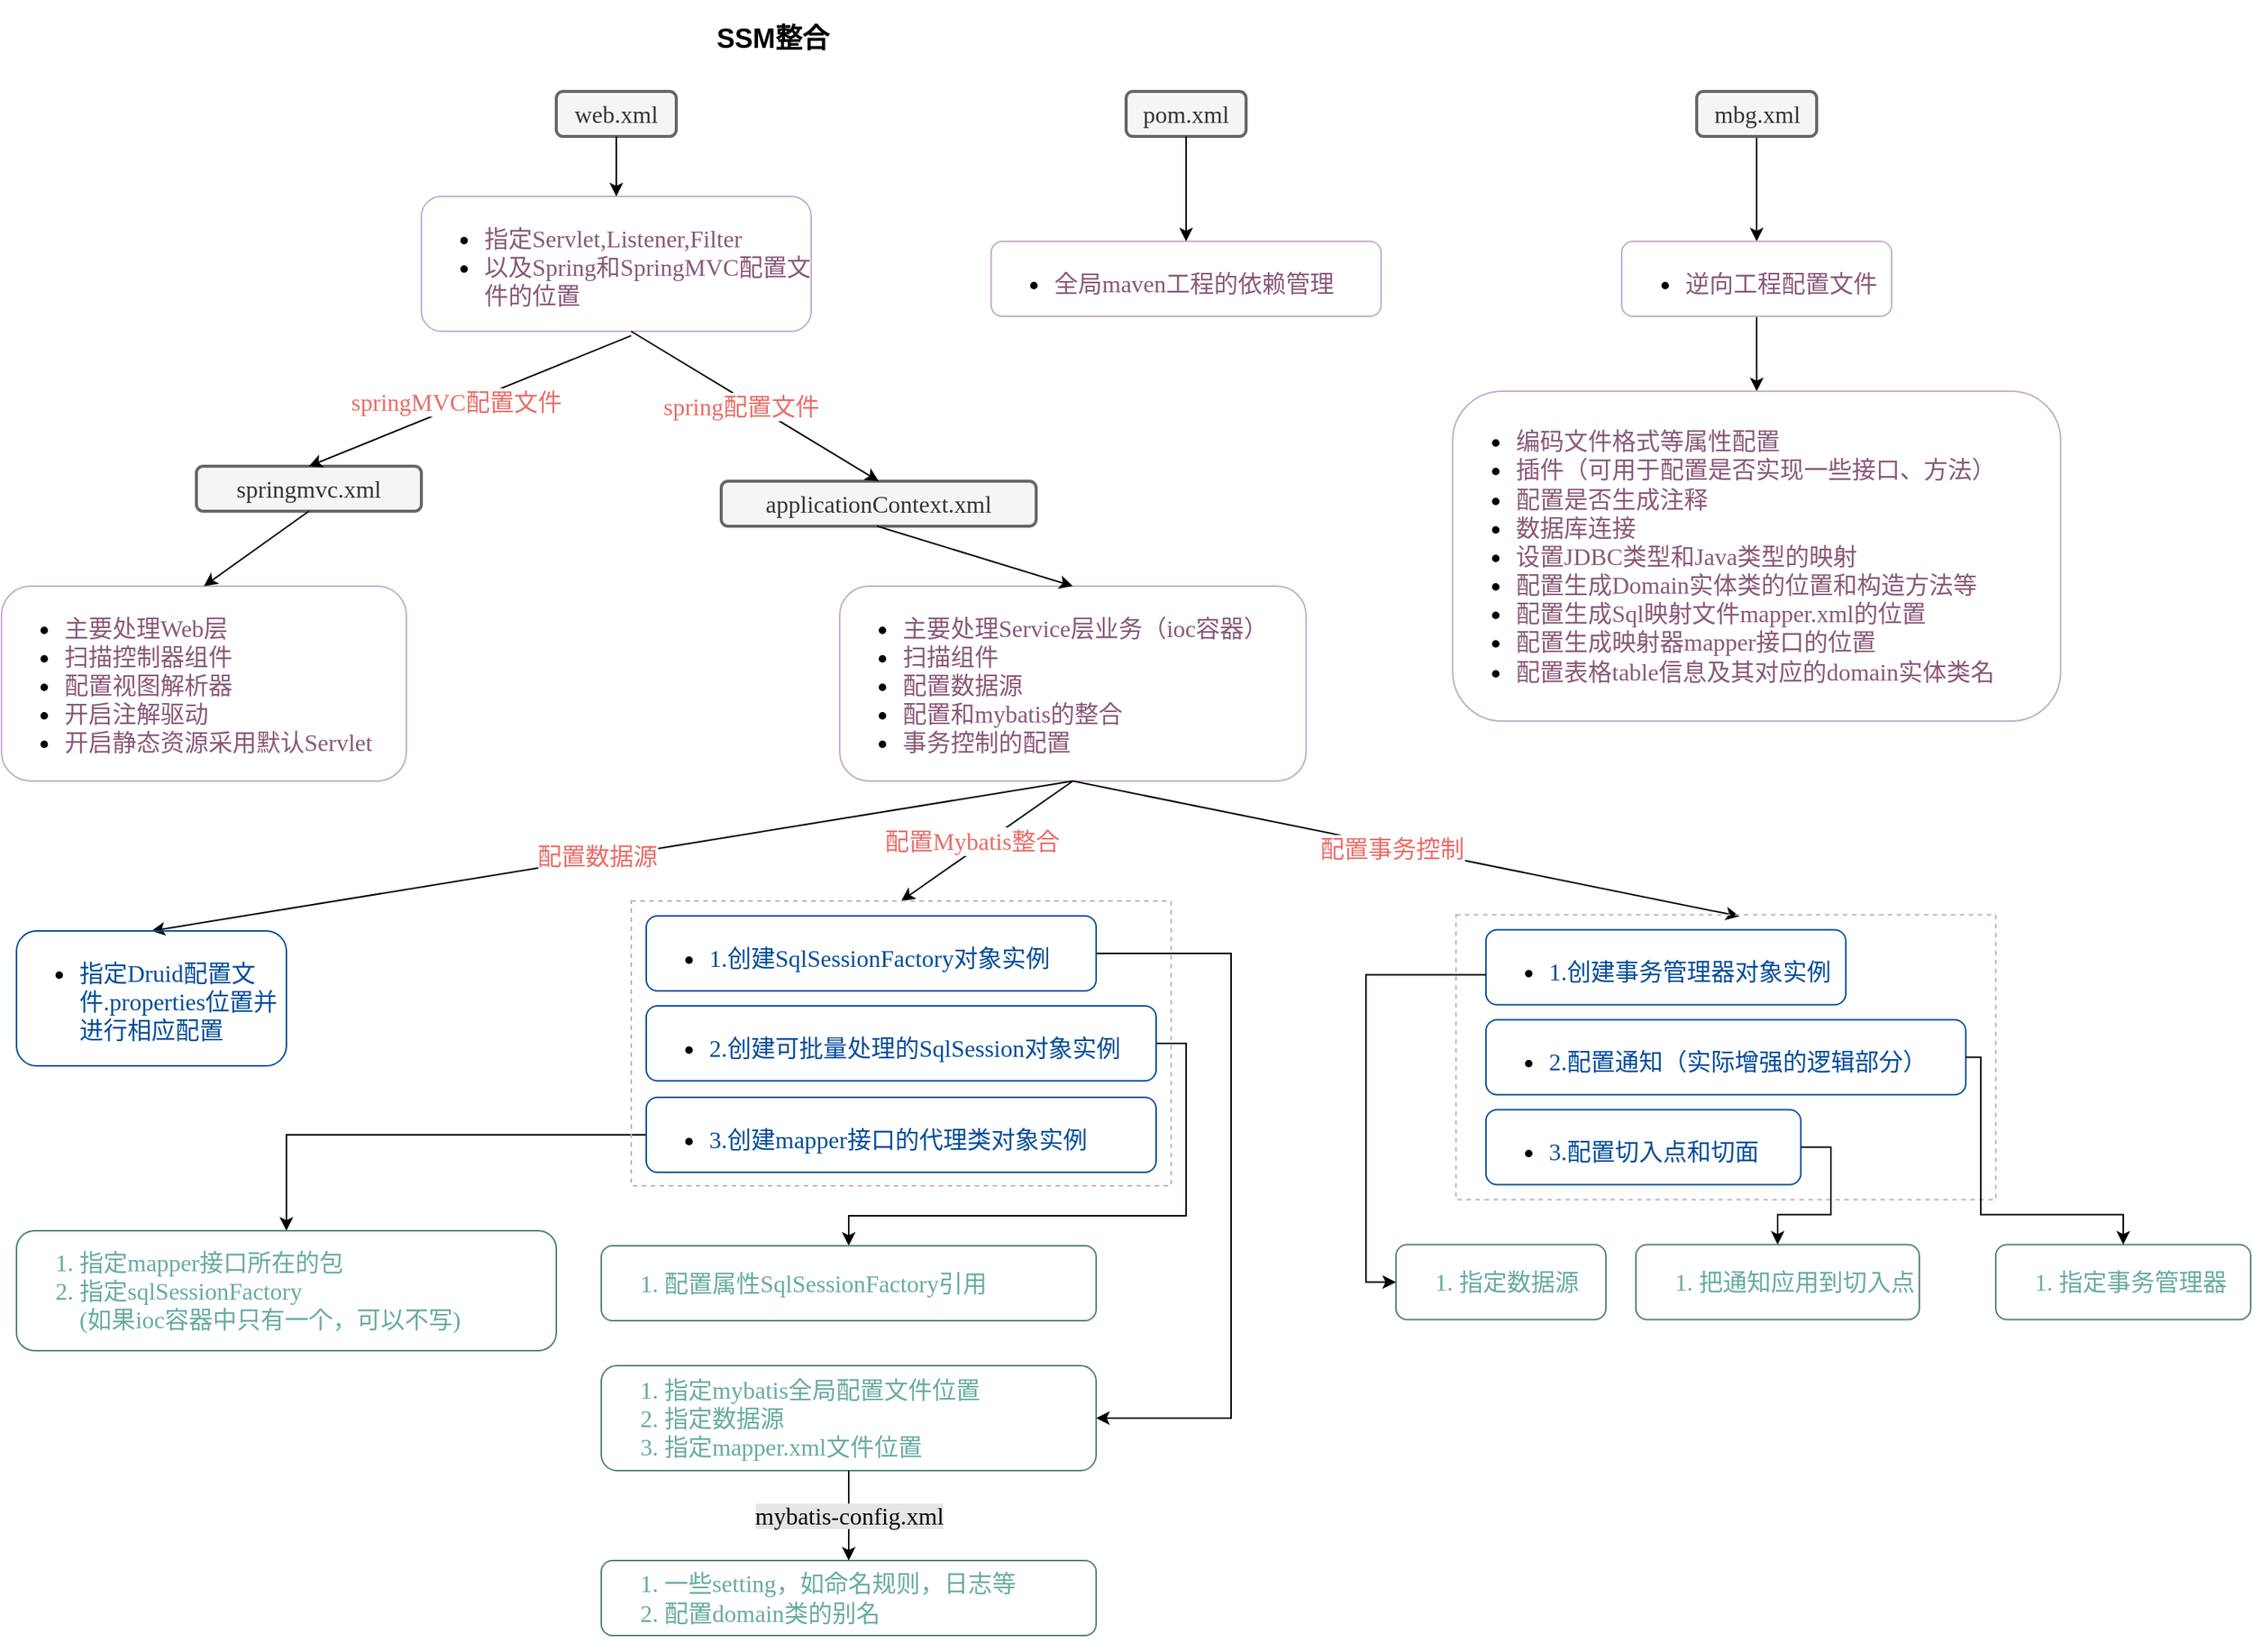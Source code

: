 <mxfile version="15.6.8" type="github">
  <diagram id="yV3LQ3wNmJyPTBkd8FQZ" name="第 1 页">
    <mxGraphModel dx="2249" dy="761" grid="1" gridSize="10" guides="1" tooltips="1" connect="1" arrows="1" fold="1" page="1" pageScale="1" pageWidth="827" pageHeight="1169" math="0" shadow="0">
      <root>
        <mxCell id="0" />
        <mxCell id="1" parent="0" />
        <mxCell id="0PBzpLBy_FoYPidOerjF-1" value="&lt;h2&gt;SSM整合&lt;/h2&gt;" style="text;html=1;align=center;verticalAlign=middle;resizable=0;points=[];autosize=1;strokeColor=none;fillColor=none;" vertex="1" parent="1">
          <mxGeometry x="369" y="20" width="90" height="50" as="geometry" />
        </mxCell>
        <mxCell id="0PBzpLBy_FoYPidOerjF-3" value="&lt;font face=&quot;Verdana&quot; style=&quot;font-size: 16px&quot;&gt;pom.xml&lt;/font&gt;" style="rounded=1;whiteSpace=wrap;html=1;fillColor=#f5f5f5;fontColor=#333333;strokeColor=#666666;strokeWidth=2;" vertex="1" parent="1">
          <mxGeometry x="650" y="80" width="80" height="30" as="geometry" />
        </mxCell>
        <mxCell id="0PBzpLBy_FoYPidOerjF-9" value="&lt;ul&gt;&lt;li&gt;&lt;font face=&quot;Comic Sans MS&quot; color=&quot;#8a5777&quot; style=&quot;line-height: 1.2&quot;&gt;全局maven工程的依赖管理&lt;/font&gt;&lt;/li&gt;&lt;/ul&gt;" style="text;strokeColor=#C3ABD0;fillColor=none;html=1;whiteSpace=wrap;verticalAlign=middle;overflow=hidden;fontFamily=Verdana;fontSize=16;rounded=1;glass=0;" vertex="1" parent="1">
          <mxGeometry x="560" y="180" width="260" height="50" as="geometry" />
        </mxCell>
        <mxCell id="0PBzpLBy_FoYPidOerjF-12" value="" style="endArrow=classic;html=1;rounded=0;fontFamily=Comic Sans MS;fontSize=16;fontColor=#8A5777;exitX=0.5;exitY=1;exitDx=0;exitDy=0;entryX=0.5;entryY=0;entryDx=0;entryDy=0;" edge="1" parent="1" source="0PBzpLBy_FoYPidOerjF-3" target="0PBzpLBy_FoYPidOerjF-9">
          <mxGeometry width="50" height="50" relative="1" as="geometry">
            <mxPoint x="440" y="330" as="sourcePoint" />
            <mxPoint x="-120" y="140" as="targetPoint" />
          </mxGeometry>
        </mxCell>
        <mxCell id="0PBzpLBy_FoYPidOerjF-13" value="&lt;font face=&quot;Verdana&quot; style=&quot;font-size: 16px&quot;&gt;web.xml&lt;/font&gt;" style="rounded=1;whiteSpace=wrap;html=1;fillColor=#f5f5f5;fontColor=#333333;strokeColor=#666666;strokeWidth=2;" vertex="1" parent="1">
          <mxGeometry x="270" y="80" width="80" height="30" as="geometry" />
        </mxCell>
        <mxCell id="0PBzpLBy_FoYPidOerjF-14" value="&lt;ul&gt;&lt;li&gt;&lt;font color=&quot;#8a5777&quot; face=&quot;Comic Sans MS&quot;&gt;指定Servlet,Listener,Filter&lt;/font&gt;&lt;/li&gt;&lt;li&gt;&lt;font color=&quot;#8a5777&quot; face=&quot;Comic Sans MS&quot;&gt;以及Spring和SpringMVC配置文件的位置&lt;/font&gt;&lt;/li&gt;&lt;/ul&gt;" style="text;strokeColor=#C3ABD0;fillColor=none;html=1;whiteSpace=wrap;verticalAlign=middle;overflow=hidden;fontFamily=Verdana;fontSize=16;rounded=1;glass=0;" vertex="1" parent="1">
          <mxGeometry x="180" y="150" width="260" height="90" as="geometry" />
        </mxCell>
        <mxCell id="0PBzpLBy_FoYPidOerjF-16" value="" style="endArrow=classic;html=1;rounded=0;fontFamily=Comic Sans MS;fontSize=16;fontColor=#8A5777;exitX=0.5;exitY=1;exitDx=0;exitDy=0;entryX=0.5;entryY=0;entryDx=0;entryDy=0;" edge="1" parent="1" source="0PBzpLBy_FoYPidOerjF-13" target="0PBzpLBy_FoYPidOerjF-14">
          <mxGeometry width="50" height="50" relative="1" as="geometry">
            <mxPoint x="440" y="210" as="sourcePoint" />
            <mxPoint x="490" y="160" as="targetPoint" />
          </mxGeometry>
        </mxCell>
        <mxCell id="0PBzpLBy_FoYPidOerjF-17" value="&lt;font face=&quot;Verdana&quot; style=&quot;font-size: 16px&quot;&gt;springmvc.xml&lt;/font&gt;" style="rounded=1;whiteSpace=wrap;html=1;fillColor=#f5f5f5;fontColor=#333333;strokeColor=#666666;strokeWidth=2;" vertex="1" parent="1">
          <mxGeometry x="30" y="330" width="150" height="30" as="geometry" />
        </mxCell>
        <mxCell id="0PBzpLBy_FoYPidOerjF-18" value="&lt;font face=&quot;Verdana&quot; style=&quot;font-size: 16px&quot;&gt;applicationContext.xml&lt;/font&gt;" style="rounded=1;whiteSpace=wrap;html=1;fillColor=#f5f5f5;fontColor=#333333;strokeColor=#666666;strokeWidth=2;" vertex="1" parent="1">
          <mxGeometry x="380" y="340" width="210" height="30" as="geometry" />
        </mxCell>
        <mxCell id="0PBzpLBy_FoYPidOerjF-19" value="" style="endArrow=classic;html=1;rounded=0;fontFamily=Comic Sans MS;fontSize=16;fontColor=#8A5777;exitX=0.538;exitY=1.033;exitDx=0;exitDy=0;exitPerimeter=0;entryX=0.5;entryY=0;entryDx=0;entryDy=0;" edge="1" parent="1" source="0PBzpLBy_FoYPidOerjF-14" target="0PBzpLBy_FoYPidOerjF-17">
          <mxGeometry relative="1" as="geometry">
            <mxPoint x="450" y="260" as="sourcePoint" />
            <mxPoint x="550" y="260" as="targetPoint" />
            <Array as="points" />
          </mxGeometry>
        </mxCell>
        <mxCell id="0PBzpLBy_FoYPidOerjF-20" value="&lt;font color=&quot;#ea6b66&quot;&gt;springMVC配置文件&lt;/font&gt;" style="edgeLabel;resizable=0;html=1;align=center;verticalAlign=middle;rounded=1;glass=0;fontFamily=Comic Sans MS;fontSize=16;fontColor=#8A5777;strokeColor=#C3ABD0;strokeWidth=2;" connectable="0" vertex="1" parent="0PBzpLBy_FoYPidOerjF-19">
          <mxGeometry relative="1" as="geometry">
            <mxPoint x="-10" as="offset" />
          </mxGeometry>
        </mxCell>
        <mxCell id="0PBzpLBy_FoYPidOerjF-21" value="" style="endArrow=classic;html=1;rounded=0;fontFamily=Comic Sans MS;fontSize=16;fontColor=#8A5777;exitX=0.538;exitY=1;exitDx=0;exitDy=0;exitPerimeter=0;entryX=0.5;entryY=0;entryDx=0;entryDy=0;" edge="1" parent="1" source="0PBzpLBy_FoYPidOerjF-14" target="0PBzpLBy_FoYPidOerjF-18">
          <mxGeometry relative="1" as="geometry">
            <mxPoint x="319.88" y="252.97" as="sourcePoint" />
            <mxPoint x="115" y="340" as="targetPoint" />
            <Array as="points" />
          </mxGeometry>
        </mxCell>
        <mxCell id="0PBzpLBy_FoYPidOerjF-22" value="&lt;font color=&quot;#ea6b66&quot;&gt;spring配置文件&lt;/font&gt;" style="edgeLabel;resizable=0;html=1;align=center;verticalAlign=middle;rounded=1;glass=0;fontFamily=Comic Sans MS;fontSize=16;fontColor=#8A5777;strokeColor=#C3ABD0;strokeWidth=2;" connectable="0" vertex="1" parent="0PBzpLBy_FoYPidOerjF-21">
          <mxGeometry relative="1" as="geometry">
            <mxPoint x="-10" as="offset" />
          </mxGeometry>
        </mxCell>
        <mxCell id="0PBzpLBy_FoYPidOerjF-23" value="&lt;ul&gt;&lt;li&gt;&lt;font color=&quot;#8a5777&quot; face=&quot;Comic Sans MS&quot;&gt;主要处理Web层&lt;/font&gt;&lt;/li&gt;&lt;li&gt;&lt;font color=&quot;#8a5777&quot; face=&quot;Comic Sans MS&quot;&gt;扫描控制器组件&lt;/font&gt;&lt;/li&gt;&lt;li&gt;&lt;font color=&quot;#8a5777&quot; face=&quot;Comic Sans MS&quot;&gt;配置视图解析器&lt;/font&gt;&lt;/li&gt;&lt;li&gt;&lt;font color=&quot;#8a5777&quot; face=&quot;Comic Sans MS&quot;&gt;开启注解驱动&lt;/font&gt;&lt;/li&gt;&lt;li&gt;&lt;font color=&quot;#8a5777&quot; face=&quot;Comic Sans MS&quot;&gt;开启静态资源采用默认Servlet&lt;/font&gt;&lt;/li&gt;&lt;/ul&gt;" style="text;strokeColor=#C3ABD0;fillColor=none;html=1;whiteSpace=wrap;verticalAlign=middle;overflow=hidden;fontFamily=Verdana;fontSize=16;rounded=1;glass=0;" vertex="1" parent="1">
          <mxGeometry x="-100" y="410" width="270" height="130" as="geometry" />
        </mxCell>
        <mxCell id="0PBzpLBy_FoYPidOerjF-24" value="" style="endArrow=classic;html=1;rounded=0;fontFamily=Comic Sans MS;fontSize=16;fontColor=#8A5777;exitX=0.5;exitY=1;exitDx=0;exitDy=0;entryX=0.5;entryY=0;entryDx=0;entryDy=0;" edge="1" parent="1" source="0PBzpLBy_FoYPidOerjF-17" target="0PBzpLBy_FoYPidOerjF-23">
          <mxGeometry width="50" height="50" relative="1" as="geometry">
            <mxPoint x="40" y="120" as="sourcePoint" />
            <mxPoint x="40" y="170" as="targetPoint" />
          </mxGeometry>
        </mxCell>
        <mxCell id="0PBzpLBy_FoYPidOerjF-25" value="&lt;ul&gt;&lt;li&gt;&lt;font color=&quot;#8a5777&quot; face=&quot;Comic Sans MS&quot;&gt;主要处理Service层业务（ioc容器）&lt;/font&gt;&lt;/li&gt;&lt;li&gt;&lt;font color=&quot;#8a5777&quot; face=&quot;Comic Sans MS&quot;&gt;扫描组件&lt;/font&gt;&lt;/li&gt;&lt;li&gt;&lt;font color=&quot;#8a5777&quot; face=&quot;Comic Sans MS&quot;&gt;配置数据源&lt;/font&gt;&lt;/li&gt;&lt;li&gt;&lt;font color=&quot;#8a5777&quot; face=&quot;Comic Sans MS&quot;&gt;配置和mybatis的整合&lt;/font&gt;&lt;/li&gt;&lt;li&gt;&lt;font color=&quot;#8a5777&quot; face=&quot;Comic Sans MS&quot;&gt;事务控制的配置&lt;/font&gt;&lt;/li&gt;&lt;/ul&gt;" style="text;strokeColor=#C3ABD0;fillColor=none;html=1;whiteSpace=wrap;verticalAlign=middle;overflow=hidden;fontFamily=Verdana;fontSize=16;rounded=1;glass=0;" vertex="1" parent="1">
          <mxGeometry x="459" y="410" width="311" height="130" as="geometry" />
        </mxCell>
        <mxCell id="0PBzpLBy_FoYPidOerjF-26" value="" style="endArrow=classic;html=1;rounded=0;fontFamily=Comic Sans MS;fontSize=16;fontColor=#8A5777;exitX=0.5;exitY=1;exitDx=0;exitDy=0;entryX=0.5;entryY=0;entryDx=0;entryDy=0;" edge="1" parent="1" target="0PBzpLBy_FoYPidOerjF-25">
          <mxGeometry width="50" height="50" relative="1" as="geometry">
            <mxPoint x="484" y="370" as="sourcePoint" />
            <mxPoint x="419" y="180" as="targetPoint" />
          </mxGeometry>
        </mxCell>
        <mxCell id="0PBzpLBy_FoYPidOerjF-28" value="" style="endArrow=classic;html=1;rounded=0;fontFamily=Comic Sans MS;fontSize=16;fontColor=#8A5777;exitX=0.5;exitY=1;exitDx=0;exitDy=0;entryX=0.5;entryY=0;entryDx=0;entryDy=0;" edge="1" parent="1" target="0PBzpLBy_FoYPidOerjF-30" source="0PBzpLBy_FoYPidOerjF-25">
          <mxGeometry relative="1" as="geometry">
            <mxPoint x="445.0" y="510" as="sourcePoint" />
            <mxPoint x="160" y="597.03" as="targetPoint" />
            <Array as="points" />
          </mxGeometry>
        </mxCell>
        <mxCell id="0PBzpLBy_FoYPidOerjF-29" value="&lt;font color=&quot;#ea6b66&quot;&gt;配置数据源&lt;/font&gt;" style="edgeLabel;resizable=0;html=1;align=center;verticalAlign=middle;rounded=1;glass=0;fontFamily=Comic Sans MS;fontSize=16;fontColor=#8A5777;strokeColor=#C3ABD0;strokeWidth=2;" connectable="0" vertex="1" parent="0PBzpLBy_FoYPidOerjF-28">
          <mxGeometry relative="1" as="geometry">
            <mxPoint x="-10" as="offset" />
          </mxGeometry>
        </mxCell>
        <mxCell id="0PBzpLBy_FoYPidOerjF-30" value="&lt;ul&gt;&lt;li&gt;&lt;font face=&quot;Comic Sans MS&quot; color=&quot;#004c99&quot;&gt;指定Druid配置文件.properties位置并进行相应配置&lt;/font&gt;&lt;/li&gt;&lt;/ul&gt;" style="text;strokeColor=#004C99;fillColor=none;html=1;whiteSpace=wrap;verticalAlign=middle;overflow=hidden;fontFamily=Verdana;fontSize=16;rounded=1;glass=0;" vertex="1" parent="1">
          <mxGeometry x="-90" y="640" width="180" height="90" as="geometry" />
        </mxCell>
        <mxCell id="0PBzpLBy_FoYPidOerjF-32" value="" style="endArrow=classic;html=1;rounded=0;fontFamily=Comic Sans MS;fontSize=16;fontColor=#8A5777;exitX=0.5;exitY=1;exitDx=0;exitDy=0;entryX=0.5;entryY=0;entryDx=0;entryDy=0;" edge="1" parent="1" target="0PBzpLBy_FoYPidOerjF-53" source="0PBzpLBy_FoYPidOerjF-25">
          <mxGeometry relative="1" as="geometry">
            <mxPoint x="814" y="600" as="sourcePoint" />
            <mxPoint x="380" y="657.03" as="targetPoint" />
            <Array as="points" />
          </mxGeometry>
        </mxCell>
        <mxCell id="0PBzpLBy_FoYPidOerjF-33" value="&lt;font color=&quot;#ea6b66&quot;&gt;配置Mybatis整合&lt;/font&gt;" style="edgeLabel;resizable=0;html=1;align=center;verticalAlign=middle;rounded=1;glass=0;fontFamily=Comic Sans MS;fontSize=16;fontColor=#8A5777;strokeColor=#C3ABD0;strokeWidth=2;" connectable="0" vertex="1" parent="0PBzpLBy_FoYPidOerjF-32">
          <mxGeometry relative="1" as="geometry">
            <mxPoint x="-10" as="offset" />
          </mxGeometry>
        </mxCell>
        <mxCell id="0PBzpLBy_FoYPidOerjF-54" value="" style="edgeStyle=orthogonalEdgeStyle;rounded=0;orthogonalLoop=1;jettySize=auto;html=1;fontFamily=Comic Sans MS;fontSize=16;fontColor=#EA6B66;entryX=1;entryY=0.5;entryDx=0;entryDy=0;" edge="1" parent="1" source="0PBzpLBy_FoYPidOerjF-34" target="0PBzpLBy_FoYPidOerjF-52">
          <mxGeometry relative="1" as="geometry">
            <Array as="points">
              <mxPoint x="720" y="655" />
              <mxPoint x="720" y="965" />
            </Array>
          </mxGeometry>
        </mxCell>
        <mxCell id="0PBzpLBy_FoYPidOerjF-35" value="" style="endArrow=classic;html=1;rounded=0;fontFamily=Comic Sans MS;fontSize=16;fontColor=#8A5777;exitX=0.5;exitY=1;exitDx=0;exitDy=0;entryX=0.525;entryY=0.005;entryDx=0;entryDy=0;entryPerimeter=0;" edge="1" parent="1" target="0PBzpLBy_FoYPidOerjF-76" source="0PBzpLBy_FoYPidOerjF-25">
          <mxGeometry relative="1" as="geometry">
            <mxPoint x="1274" y="550" as="sourcePoint" />
            <mxPoint x="840" y="607.03" as="targetPoint" />
            <Array as="points" />
          </mxGeometry>
        </mxCell>
        <mxCell id="0PBzpLBy_FoYPidOerjF-36" value="&lt;font color=&quot;#ea6b66&quot;&gt;配置事务控制&lt;/font&gt;" style="edgeLabel;resizable=0;html=1;align=center;verticalAlign=middle;rounded=1;glass=0;fontFamily=Comic Sans MS;fontSize=16;fontColor=#8A5777;strokeColor=#C3ABD0;strokeWidth=2;" connectable="0" vertex="1" parent="0PBzpLBy_FoYPidOerjF-35">
          <mxGeometry relative="1" as="geometry">
            <mxPoint x="-10" as="offset" />
          </mxGeometry>
        </mxCell>
        <mxCell id="0PBzpLBy_FoYPidOerjF-59" value="" style="edgeStyle=orthogonalEdgeStyle;rounded=0;orthogonalLoop=1;jettySize=auto;html=1;fontFamily=Comic Sans MS;fontSize=16;fontColor=#67AB9F;exitX=1;exitY=0.5;exitDx=0;exitDy=0;entryX=0.5;entryY=0;entryDx=0;entryDy=0;" edge="1" parent="1" source="0PBzpLBy_FoYPidOerjF-46" target="0PBzpLBy_FoYPidOerjF-55">
          <mxGeometry relative="1" as="geometry">
            <Array as="points">
              <mxPoint x="690" y="715" />
              <mxPoint x="690" y="830" />
              <mxPoint x="465" y="830" />
            </Array>
          </mxGeometry>
        </mxCell>
        <mxCell id="0PBzpLBy_FoYPidOerjF-61" value="" style="edgeStyle=orthogonalEdgeStyle;rounded=0;orthogonalLoop=1;jettySize=auto;html=1;fontFamily=Comic Sans MS;fontSize=16;fontColor=#67AB9F;" edge="1" parent="1" source="0PBzpLBy_FoYPidOerjF-47" target="0PBzpLBy_FoYPidOerjF-60">
          <mxGeometry relative="1" as="geometry" />
        </mxCell>
        <mxCell id="0PBzpLBy_FoYPidOerjF-52" value="&lt;blockquote style=&quot;margin: 0 0 0 40px ; border: none ; padding: 0px&quot;&gt;&lt;/blockquote&gt;&lt;font color=&quot;#67ab9f&quot;&gt;&lt;ol&gt;&lt;li&gt;&lt;font color=&quot;#67ab9f&quot;&gt;&lt;span&gt;指定mybatis全局配置文件位置&lt;/span&gt;&lt;/font&gt;&lt;/li&gt;&lt;li&gt;&lt;font color=&quot;#67ab9f&quot;&gt;&lt;span&gt;指定数据源&lt;/span&gt;&lt;/font&gt;&lt;/li&gt;&lt;li&gt;&lt;font color=&quot;#67ab9f&quot;&gt;&lt;span&gt;指定mapper.xml文件位置&lt;/span&gt;&lt;/font&gt;&lt;/li&gt;&lt;/ol&gt;&lt;/font&gt;&lt;blockquote style=&quot;margin: 0 0 0 40px ; border: none ; padding: 0px&quot;&gt;&lt;/blockquote&gt;" style="rounded=1;whiteSpace=wrap;html=1;glass=0;labelBackgroundColor=none;fontFamily=Comic Sans MS;fontSize=16;fontColor=#EA6B66;strokeColor=#4D8077;strokeWidth=1;align=left;fillColor=none;" vertex="1" parent="1">
          <mxGeometry x="300" y="930" width="330" height="70" as="geometry" />
        </mxCell>
        <mxCell id="0PBzpLBy_FoYPidOerjF-55" value="&lt;blockquote style=&quot;margin: 0 0 0 40px ; border: none ; padding: 0px&quot;&gt;&lt;/blockquote&gt;&lt;font color=&quot;#67ab9f&quot;&gt;&lt;ol&gt;&lt;li&gt;配置属性SqlSessionFactory引用&lt;/li&gt;&lt;/ol&gt;&lt;/font&gt;&lt;blockquote style=&quot;margin: 0 0 0 40px ; border: none ; padding: 0px&quot;&gt;&lt;/blockquote&gt;" style="rounded=1;whiteSpace=wrap;html=1;glass=0;labelBackgroundColor=none;fontFamily=Comic Sans MS;fontSize=16;fontColor=#EA6B66;strokeColor=#4D8077;strokeWidth=1;align=left;fillColor=none;" vertex="1" parent="1">
          <mxGeometry x="300" y="850" width="330" height="50" as="geometry" />
        </mxCell>
        <mxCell id="0PBzpLBy_FoYPidOerjF-56" value="" style="endArrow=classic;html=1;rounded=0;fontFamily=Comic Sans MS;fontSize=16;fontColor=#67AB9F;exitX=0.5;exitY=1;exitDx=0;exitDy=0;entryX=0.5;entryY=0;entryDx=0;entryDy=0;" edge="1" parent="1" source="0PBzpLBy_FoYPidOerjF-52" target="0PBzpLBy_FoYPidOerjF-58">
          <mxGeometry relative="1" as="geometry">
            <mxPoint x="580" y="910" as="sourcePoint" />
            <mxPoint x="1040" y="955" as="targetPoint" />
          </mxGeometry>
        </mxCell>
        <mxCell id="0PBzpLBy_FoYPidOerjF-57" value="&lt;font color=&quot;#050505&quot; style=&quot;background-color: rgb(230 , 230 , 230)&quot;&gt;mybatis-config.xml&lt;/font&gt;" style="edgeLabel;resizable=0;html=1;align=center;verticalAlign=middle;rounded=0;glass=0;dashed=1;labelBackgroundColor=none;fontFamily=Comic Sans MS;fontSize=16;fontColor=#67AB9F;strokeColor=#4D8077;strokeWidth=1;fillColor=none;" connectable="0" vertex="1" parent="0PBzpLBy_FoYPidOerjF-56">
          <mxGeometry relative="1" as="geometry" />
        </mxCell>
        <mxCell id="0PBzpLBy_FoYPidOerjF-58" value="&lt;blockquote style=&quot;margin: 0 0 0 40px ; border: none ; padding: 0px&quot;&gt;&lt;/blockquote&gt;&lt;font color=&quot;#67ab9f&quot;&gt;&lt;ol&gt;&lt;li&gt;一些setting，如命名规则，日志等&lt;/li&gt;&lt;li&gt;配置domain类的别名&lt;/li&gt;&lt;/ol&gt;&lt;/font&gt;&lt;blockquote style=&quot;margin: 0 0 0 40px ; border: none ; padding: 0px&quot;&gt;&lt;/blockquote&gt;" style="rounded=1;whiteSpace=wrap;html=1;glass=0;labelBackgroundColor=none;fontFamily=Comic Sans MS;fontSize=16;fontColor=#EA6B66;strokeColor=#4D8077;strokeWidth=1;align=left;fillColor=none;" vertex="1" parent="1">
          <mxGeometry x="300" y="1060" width="330" height="50" as="geometry" />
        </mxCell>
        <mxCell id="0PBzpLBy_FoYPidOerjF-60" value="&lt;blockquote style=&quot;margin: 0 0 0 40px ; border: none ; padding: 0px&quot;&gt;&lt;/blockquote&gt;&lt;font color=&quot;#67ab9f&quot;&gt;&lt;ol&gt;&lt;li&gt;指定mapper接口所在的包&lt;/li&gt;&lt;li&gt;指定sqlSessionFactory&lt;br&gt;(如果ioc容器中只有一个，可以不写)&lt;/li&gt;&lt;/ol&gt;&lt;/font&gt;&lt;blockquote style=&quot;margin: 0 0 0 40px ; border: none ; padding: 0px&quot;&gt;&lt;/blockquote&gt;" style="rounded=1;whiteSpace=wrap;html=1;glass=0;labelBackgroundColor=none;fontFamily=Comic Sans MS;fontSize=16;fontColor=#EA6B66;strokeColor=#4D8077;strokeWidth=1;align=left;fillColor=none;" vertex="1" parent="1">
          <mxGeometry x="-90" y="840" width="360" height="80" as="geometry" />
        </mxCell>
        <mxCell id="0PBzpLBy_FoYPidOerjF-64" value="" style="group;dashed=1;fillColor=none;strokeColor=#004C99;rounded=0;" vertex="1" connectable="0" parent="1">
          <mxGeometry x="320" y="620" width="360" height="190" as="geometry" />
        </mxCell>
        <mxCell id="0PBzpLBy_FoYPidOerjF-53" value="&lt;div&gt;&lt;font color=&quot;#8a5777&quot; face=&quot;Comic Sans MS&quot;&gt;&lt;br&gt;&lt;/font&gt;&lt;/div&gt;" style="text;strokeColor=#C3ABD0;fillColor=none;html=1;whiteSpace=wrap;verticalAlign=middle;overflow=hidden;fontFamily=Verdana;fontSize=16;rounded=0;glass=0;dashed=1;" vertex="1" parent="0PBzpLBy_FoYPidOerjF-64">
          <mxGeometry width="360" height="190" as="geometry" />
        </mxCell>
        <mxCell id="0PBzpLBy_FoYPidOerjF-63" value="" style="group" vertex="1" connectable="0" parent="0PBzpLBy_FoYPidOerjF-64">
          <mxGeometry x="10" y="10" width="340" height="171" as="geometry" />
        </mxCell>
        <mxCell id="0PBzpLBy_FoYPidOerjF-34" value="&lt;ul&gt;&lt;li&gt;&lt;font face=&quot;Comic Sans MS&quot; color=&quot;#004c99&quot;&gt;1.创建SqlSessionFactory对象实例&lt;/font&gt;&lt;/li&gt;&lt;/ul&gt;" style="text;strokeColor=#004C99;fillColor=none;html=1;whiteSpace=wrap;verticalAlign=middle;overflow=hidden;fontFamily=Verdana;fontSize=16;rounded=1;glass=0;" vertex="1" parent="0PBzpLBy_FoYPidOerjF-63">
          <mxGeometry width="300" height="50" as="geometry" />
        </mxCell>
        <mxCell id="0PBzpLBy_FoYPidOerjF-46" value="&lt;ul&gt;&lt;li&gt;&lt;font face=&quot;Comic Sans MS&quot; color=&quot;#004c99&quot;&gt;2.创建可批量处理的SqlSession对象实例&lt;/font&gt;&lt;/li&gt;&lt;/ul&gt;" style="text;strokeColor=#004C99;fillColor=none;html=1;whiteSpace=wrap;verticalAlign=middle;overflow=hidden;fontFamily=Verdana;fontSize=16;rounded=1;glass=0;" vertex="1" parent="0PBzpLBy_FoYPidOerjF-63">
          <mxGeometry y="60" width="340" height="50" as="geometry" />
        </mxCell>
        <mxCell id="0PBzpLBy_FoYPidOerjF-47" value="&lt;ul&gt;&lt;li&gt;&lt;font face=&quot;Comic Sans MS&quot; color=&quot;#004c99&quot;&gt;3.创建mapper接口的代理类对象实例&lt;/font&gt;&lt;br&gt;&lt;/li&gt;&lt;/ul&gt;" style="text;strokeColor=#004C99;fillColor=none;html=1;whiteSpace=wrap;verticalAlign=middle;overflow=hidden;fontFamily=Verdana;fontSize=16;rounded=1;glass=0;" vertex="1" parent="0PBzpLBy_FoYPidOerjF-63">
          <mxGeometry y="121" width="340" height="50" as="geometry" />
        </mxCell>
        <mxCell id="0PBzpLBy_FoYPidOerjF-77" value="" style="group" vertex="1" connectable="0" parent="1">
          <mxGeometry x="869.96" y="629.24" width="360" height="190" as="geometry" />
        </mxCell>
        <mxCell id="0PBzpLBy_FoYPidOerjF-76" value="&lt;div&gt;&lt;font color=&quot;#8a5777&quot; face=&quot;Comic Sans MS&quot;&gt;&lt;br&gt;&lt;/font&gt;&lt;/div&gt;" style="text;strokeColor=#C3ABD0;fillColor=none;html=1;whiteSpace=wrap;verticalAlign=middle;overflow=hidden;fontFamily=Verdana;fontSize=16;rounded=0;glass=0;dashed=1;" vertex="1" parent="0PBzpLBy_FoYPidOerjF-77">
          <mxGeometry width="360" height="190" as="geometry" />
        </mxCell>
        <mxCell id="0PBzpLBy_FoYPidOerjF-75" value="" style="group" vertex="1" connectable="0" parent="0PBzpLBy_FoYPidOerjF-77">
          <mxGeometry x="20" y="10" width="320" height="170" as="geometry" />
        </mxCell>
        <mxCell id="0PBzpLBy_FoYPidOerjF-37" value="&lt;ul&gt;&lt;li&gt;&lt;font face=&quot;Comic Sans MS&quot; color=&quot;#004c99&quot;&gt;1.创建事务管理器对象实例&lt;/font&gt;&lt;/li&gt;&lt;/ul&gt;" style="text;strokeColor=#004C99;fillColor=none;html=1;whiteSpace=wrap;verticalAlign=middle;overflow=hidden;fontFamily=Verdana;fontSize=16;rounded=1;glass=0;" vertex="1" parent="0PBzpLBy_FoYPidOerjF-75">
          <mxGeometry width="240" height="50" as="geometry" />
        </mxCell>
        <mxCell id="0PBzpLBy_FoYPidOerjF-67" value="&lt;ul&gt;&lt;li&gt;&lt;font face=&quot;Comic Sans MS&quot; color=&quot;#004c99&quot;&gt;2.配置通知（实际增强的逻辑部分）&lt;/font&gt;&lt;/li&gt;&lt;/ul&gt;" style="text;strokeColor=#004C99;fillColor=none;html=1;whiteSpace=wrap;verticalAlign=middle;overflow=hidden;fontFamily=Verdana;fontSize=16;rounded=1;glass=0;" vertex="1" parent="0PBzpLBy_FoYPidOerjF-75">
          <mxGeometry y="60" width="320" height="50" as="geometry" />
        </mxCell>
        <mxCell id="0PBzpLBy_FoYPidOerjF-68" value="&lt;ul&gt;&lt;li&gt;&lt;font color=&quot;#004c99&quot;&gt;3.配置切入点和切面&lt;/font&gt;&lt;/li&gt;&lt;/ul&gt;" style="text;strokeColor=#004C99;fillColor=none;html=1;whiteSpace=wrap;verticalAlign=middle;overflow=hidden;fontFamily=Verdana;fontSize=16;rounded=1;glass=0;" vertex="1" parent="0PBzpLBy_FoYPidOerjF-75">
          <mxGeometry y="120" width="210" height="50" as="geometry" />
        </mxCell>
        <mxCell id="0PBzpLBy_FoYPidOerjF-78" value="&lt;blockquote style=&quot;margin: 0 0 0 40px ; border: none ; padding: 0px&quot;&gt;&lt;/blockquote&gt;&lt;font color=&quot;#67ab9f&quot;&gt;&lt;ol&gt;&lt;li&gt;指定数据源&lt;/li&gt;&lt;/ol&gt;&lt;/font&gt;&lt;blockquote style=&quot;margin: 0 0 0 40px ; border: none ; padding: 0px&quot;&gt;&lt;/blockquote&gt;" style="rounded=1;whiteSpace=wrap;html=1;glass=0;labelBackgroundColor=none;fontFamily=Comic Sans MS;fontSize=16;fontColor=#EA6B66;strokeColor=#4D8077;strokeWidth=1;align=left;fillColor=none;" vertex="1" parent="1">
          <mxGeometry x="829.96" y="849.24" width="140" height="50" as="geometry" />
        </mxCell>
        <mxCell id="0PBzpLBy_FoYPidOerjF-79" style="edgeStyle=orthogonalEdgeStyle;rounded=0;orthogonalLoop=1;jettySize=auto;html=1;entryX=0;entryY=0.5;entryDx=0;entryDy=0;fontFamily=Comic Sans MS;fontSize=16;fontColor=#004C99;" edge="1" parent="1" source="0PBzpLBy_FoYPidOerjF-37" target="0PBzpLBy_FoYPidOerjF-78">
          <mxGeometry relative="1" as="geometry">
            <Array as="points">
              <mxPoint x="809.96" y="669.24" />
              <mxPoint x="809.96" y="874.24" />
            </Array>
          </mxGeometry>
        </mxCell>
        <mxCell id="0PBzpLBy_FoYPidOerjF-80" value="&lt;blockquote style=&quot;margin: 0 0 0 40px ; border: none ; padding: 0px&quot;&gt;&lt;/blockquote&gt;&lt;font color=&quot;#67ab9f&quot;&gt;&lt;ol&gt;&lt;li&gt;指定事务管理器&lt;/li&gt;&lt;/ol&gt;&lt;/font&gt;&lt;blockquote style=&quot;margin: 0 0 0 40px ; border: none ; padding: 0px&quot;&gt;&lt;/blockquote&gt;" style="rounded=1;whiteSpace=wrap;html=1;glass=0;labelBackgroundColor=none;fontFamily=Comic Sans MS;fontSize=16;fontColor=#EA6B66;strokeColor=#4D8077;strokeWidth=1;align=left;fillColor=none;" vertex="1" parent="1">
          <mxGeometry x="1229.96" y="849.24" width="170" height="50" as="geometry" />
        </mxCell>
        <mxCell id="0PBzpLBy_FoYPidOerjF-81" style="edgeStyle=orthogonalEdgeStyle;rounded=0;orthogonalLoop=1;jettySize=auto;html=1;fontFamily=Comic Sans MS;fontSize=16;fontColor=#004C99;exitX=1;exitY=0.5;exitDx=0;exitDy=0;entryX=0.5;entryY=0;entryDx=0;entryDy=0;" edge="1" parent="1" source="0PBzpLBy_FoYPidOerjF-67" target="0PBzpLBy_FoYPidOerjF-80">
          <mxGeometry relative="1" as="geometry">
            <mxPoint x="1239.96" y="874.24" as="targetPoint" />
            <Array as="points">
              <mxPoint x="1219.96" y="724.24" />
              <mxPoint x="1219.96" y="829.24" />
              <mxPoint x="1314.96" y="829.24" />
            </Array>
          </mxGeometry>
        </mxCell>
        <mxCell id="0PBzpLBy_FoYPidOerjF-82" value="&lt;blockquote style=&quot;margin: 0 0 0 40px ; border: none ; padding: 0px&quot;&gt;&lt;/blockquote&gt;&lt;font color=&quot;#67ab9f&quot;&gt;&lt;ol&gt;&lt;li&gt;把通知应用到切入点&lt;/li&gt;&lt;/ol&gt;&lt;/font&gt;&lt;blockquote style=&quot;margin: 0 0 0 40px ; border: none ; padding: 0px&quot;&gt;&lt;/blockquote&gt;" style="rounded=1;whiteSpace=wrap;html=1;glass=0;labelBackgroundColor=none;fontFamily=Comic Sans MS;fontSize=16;fontColor=#EA6B66;strokeColor=#4D8077;strokeWidth=1;align=left;fillColor=none;" vertex="1" parent="1">
          <mxGeometry x="989.96" y="849.24" width="189" height="50" as="geometry" />
        </mxCell>
        <mxCell id="0PBzpLBy_FoYPidOerjF-83" style="edgeStyle=orthogonalEdgeStyle;rounded=0;orthogonalLoop=1;jettySize=auto;html=1;exitX=1;exitY=0.5;exitDx=0;exitDy=0;fontFamily=Comic Sans MS;fontSize=16;fontColor=#004C99;" edge="1" parent="1" source="0PBzpLBy_FoYPidOerjF-68" target="0PBzpLBy_FoYPidOerjF-82">
          <mxGeometry relative="1" as="geometry" />
        </mxCell>
        <mxCell id="0PBzpLBy_FoYPidOerjF-86" value="" style="edgeStyle=orthogonalEdgeStyle;rounded=0;orthogonalLoop=1;jettySize=auto;html=1;fontFamily=Comic Sans MS;fontSize=16;fontColor=#050505;" edge="1" parent="1" source="0PBzpLBy_FoYPidOerjF-84" target="0PBzpLBy_FoYPidOerjF-85">
          <mxGeometry relative="1" as="geometry" />
        </mxCell>
        <mxCell id="0PBzpLBy_FoYPidOerjF-84" value="&lt;font face=&quot;Verdana&quot; style=&quot;font-size: 16px&quot;&gt;mbg.xml&lt;/font&gt;" style="rounded=1;whiteSpace=wrap;html=1;fillColor=#f5f5f5;fontColor=#333333;strokeColor=#666666;strokeWidth=2;" vertex="1" parent="1">
          <mxGeometry x="1030.51" y="80" width="80" height="30" as="geometry" />
        </mxCell>
        <mxCell id="0PBzpLBy_FoYPidOerjF-88" value="" style="edgeStyle=orthogonalEdgeStyle;rounded=0;orthogonalLoop=1;jettySize=auto;html=1;fontFamily=Comic Sans MS;fontSize=16;fontColor=#050505;" edge="1" parent="1" source="0PBzpLBy_FoYPidOerjF-85" target="0PBzpLBy_FoYPidOerjF-87">
          <mxGeometry relative="1" as="geometry" />
        </mxCell>
        <mxCell id="0PBzpLBy_FoYPidOerjF-85" value="&lt;ul&gt;&lt;li&gt;&lt;font color=&quot;#8a5777&quot; face=&quot;Comic Sans MS&quot;&gt;逆向工程配置文件&lt;/font&gt;&lt;/li&gt;&lt;/ul&gt;" style="text;strokeColor=#C3ABD0;fillColor=none;html=1;whiteSpace=wrap;verticalAlign=middle;overflow=hidden;fontFamily=Verdana;fontSize=16;rounded=1;glass=0;" vertex="1" parent="1">
          <mxGeometry x="980.51" y="180" width="180" height="50" as="geometry" />
        </mxCell>
        <mxCell id="0PBzpLBy_FoYPidOerjF-87" value="&lt;ul&gt;&lt;li&gt;&lt;font color=&quot;#8a5777&quot; face=&quot;Comic Sans MS&quot;&gt;编码文件格式等属性配置&lt;/font&gt;&lt;/li&gt;&lt;li&gt;&lt;font color=&quot;#8a5777&quot; face=&quot;Comic Sans MS&quot;&gt;插件（可用于配置是否实现一些接口、方法）&lt;/font&gt;&lt;/li&gt;&lt;li&gt;&lt;font color=&quot;#8a5777&quot; face=&quot;Comic Sans MS&quot;&gt;配置是否生成注释&lt;/font&gt;&lt;/li&gt;&lt;li&gt;&lt;font color=&quot;#8a5777&quot; face=&quot;Comic Sans MS&quot;&gt;数据库连接&lt;/font&gt;&lt;/li&gt;&lt;li&gt;&lt;font color=&quot;#8a5777&quot; face=&quot;Comic Sans MS&quot;&gt;设置JDBC类型和Java类型的映射&lt;/font&gt;&lt;/li&gt;&lt;li&gt;&lt;font color=&quot;#8a5777&quot; face=&quot;Comic Sans MS&quot;&gt;配置生成Domain实体类的位置和构造方法等&lt;/font&gt;&lt;/li&gt;&lt;li&gt;&lt;font color=&quot;#8a5777&quot; face=&quot;Comic Sans MS&quot;&gt;配置生成Sql映射文件mapper.xml的位置&lt;/font&gt;&lt;/li&gt;&lt;li&gt;&lt;font color=&quot;#8a5777&quot; face=&quot;Comic Sans MS&quot;&gt;配置生成映射器mapper接口的位置&lt;/font&gt;&lt;/li&gt;&lt;li&gt;&lt;font color=&quot;#8a5777&quot; face=&quot;Comic Sans MS&quot;&gt;配置表格table信息及其对应的domain实体类名&lt;/font&gt;&lt;/li&gt;&lt;/ul&gt;" style="text;strokeColor=#C3ABD0;fillColor=none;html=1;whiteSpace=wrap;verticalAlign=middle;overflow=hidden;fontFamily=Verdana;fontSize=16;rounded=1;glass=0;" vertex="1" parent="1">
          <mxGeometry x="867.76" y="280" width="405.5" height="220" as="geometry" />
        </mxCell>
      </root>
    </mxGraphModel>
  </diagram>
</mxfile>
